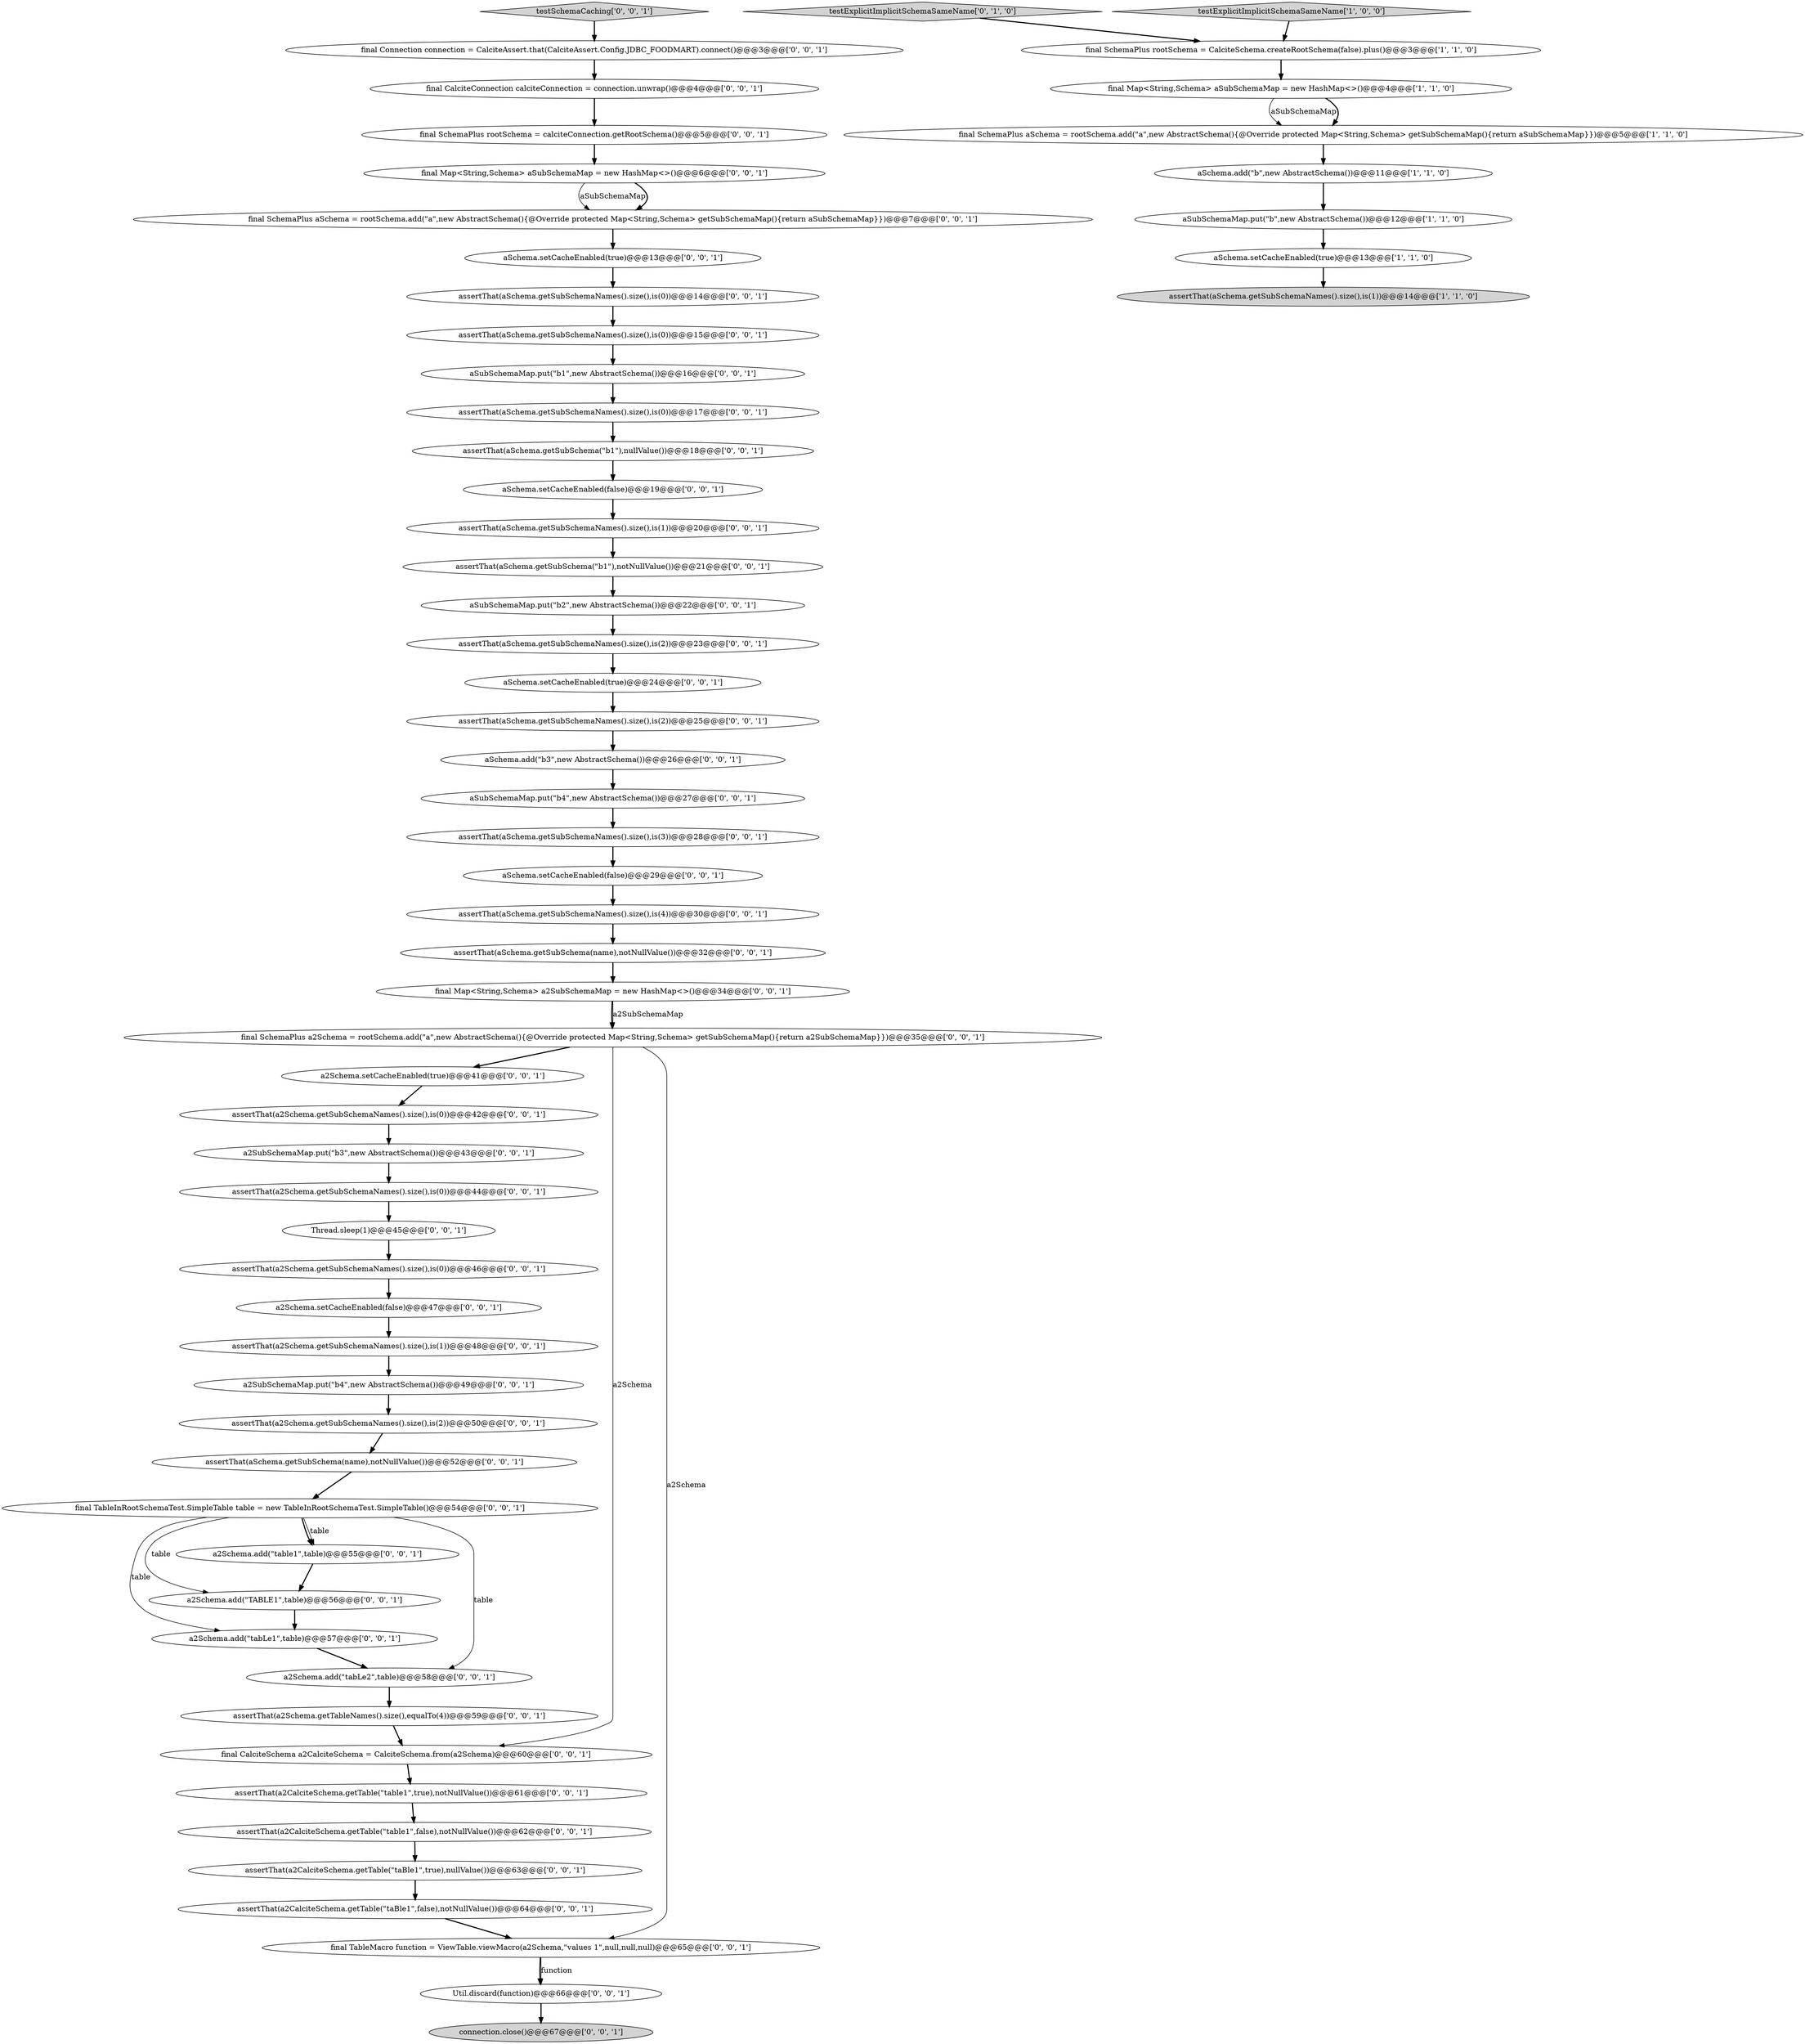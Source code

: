 digraph {
28 [style = filled, label = "assertThat(a2Schema.getSubSchemaNames().size(),is(0))@@@44@@@['0', '0', '1']", fillcolor = white, shape = ellipse image = "AAA0AAABBB3BBB"];
60 [style = filled, label = "a2Schema.add(\"table1\",table)@@@55@@@['0', '0', '1']", fillcolor = white, shape = ellipse image = "AAA0AAABBB3BBB"];
25 [style = filled, label = "aSchema.setCacheEnabled(true)@@@13@@@['0', '0', '1']", fillcolor = white, shape = ellipse image = "AAA0AAABBB3BBB"];
26 [style = filled, label = "aSchema.setCacheEnabled(false)@@@29@@@['0', '0', '1']", fillcolor = white, shape = ellipse image = "AAA0AAABBB3BBB"];
38 [style = filled, label = "assertThat(aSchema.getSubSchema(name),notNullValue())@@@32@@@['0', '0', '1']", fillcolor = white, shape = ellipse image = "AAA0AAABBB3BBB"];
55 [style = filled, label = "Util.discard(function)@@@66@@@['0', '0', '1']", fillcolor = white, shape = ellipse image = "AAA0AAABBB3BBB"];
48 [style = filled, label = "assertThat(aSchema.getSubSchema(\"b1\"),notNullValue())@@@21@@@['0', '0', '1']", fillcolor = white, shape = ellipse image = "AAA0AAABBB3BBB"];
41 [style = filled, label = "aSchema.setCacheEnabled(false)@@@19@@@['0', '0', '1']", fillcolor = white, shape = ellipse image = "AAA0AAABBB3BBB"];
53 [style = filled, label = "assertThat(aSchema.getSubSchema(name),notNullValue())@@@52@@@['0', '0', '1']", fillcolor = white, shape = ellipse image = "AAA0AAABBB3BBB"];
3 [style = filled, label = "aSchema.add(\"b\",new AbstractSchema())@@@11@@@['1', '1', '0']", fillcolor = white, shape = ellipse image = "AAA0AAABBB1BBB"];
57 [style = filled, label = "final CalciteConnection calciteConnection = connection.unwrap()@@@4@@@['0', '0', '1']", fillcolor = white, shape = ellipse image = "AAA0AAABBB3BBB"];
59 [style = filled, label = "assertThat(a2Schema.getTableNames().size(),equalTo(4))@@@59@@@['0', '0', '1']", fillcolor = white, shape = ellipse image = "AAA0AAABBB3BBB"];
13 [style = filled, label = "assertThat(a2Schema.getSubSchemaNames().size(),is(1))@@@48@@@['0', '0', '1']", fillcolor = white, shape = ellipse image = "AAA0AAABBB3BBB"];
56 [style = filled, label = "assertThat(aSchema.getSubSchemaNames().size(),is(2))@@@23@@@['0', '0', '1']", fillcolor = white, shape = ellipse image = "AAA0AAABBB3BBB"];
2 [style = filled, label = "final Map<String,Schema> aSubSchemaMap = new HashMap<>()@@@4@@@['1', '1', '0']", fillcolor = white, shape = ellipse image = "AAA0AAABBB1BBB"];
51 [style = filled, label = "assertThat(a2CalciteSchema.getTable(\"table1\",true),notNullValue())@@@61@@@['0', '0', '1']", fillcolor = white, shape = ellipse image = "AAA0AAABBB3BBB"];
46 [style = filled, label = "assertThat(aSchema.getSubSchemaNames().size(),is(2))@@@25@@@['0', '0', '1']", fillcolor = white, shape = ellipse image = "AAA0AAABBB3BBB"];
11 [style = filled, label = "Thread.sleep(1)@@@45@@@['0', '0', '1']", fillcolor = white, shape = ellipse image = "AAA0AAABBB3BBB"];
40 [style = filled, label = "assertThat(a2CalciteSchema.getTable(\"taBle1\",false),notNullValue())@@@64@@@['0', '0', '1']", fillcolor = white, shape = ellipse image = "AAA0AAABBB3BBB"];
6 [style = filled, label = "aSchema.setCacheEnabled(true)@@@13@@@['1', '1', '0']", fillcolor = white, shape = ellipse image = "AAA0AAABBB1BBB"];
27 [style = filled, label = "final Map<String,Schema> a2SubSchemaMap = new HashMap<>()@@@34@@@['0', '0', '1']", fillcolor = white, shape = ellipse image = "AAA0AAABBB3BBB"];
30 [style = filled, label = "final Connection connection = CalciteAssert.that(CalciteAssert.Config.JDBC_FOODMART).connect()@@@3@@@['0', '0', '1']", fillcolor = white, shape = ellipse image = "AAA0AAABBB3BBB"];
23 [style = filled, label = "a2Schema.add(\"TABLE1\",table)@@@56@@@['0', '0', '1']", fillcolor = white, shape = ellipse image = "AAA0AAABBB3BBB"];
17 [style = filled, label = "a2Schema.setCacheEnabled(false)@@@47@@@['0', '0', '1']", fillcolor = white, shape = ellipse image = "AAA0AAABBB3BBB"];
47 [style = filled, label = "a2SubSchemaMap.put(\"b3\",new AbstractSchema())@@@43@@@['0', '0', '1']", fillcolor = white, shape = ellipse image = "AAA0AAABBB3BBB"];
18 [style = filled, label = "connection.close()@@@67@@@['0', '0', '1']", fillcolor = lightgray, shape = ellipse image = "AAA0AAABBB3BBB"];
42 [style = filled, label = "final Map<String,Schema> aSubSchemaMap = new HashMap<>()@@@6@@@['0', '0', '1']", fillcolor = white, shape = ellipse image = "AAA0AAABBB3BBB"];
52 [style = filled, label = "assertThat(aSchema.getSubSchemaNames().size(),is(0))@@@17@@@['0', '0', '1']", fillcolor = white, shape = ellipse image = "AAA0AAABBB3BBB"];
34 [style = filled, label = "assertThat(a2Schema.getSubSchemaNames().size(),is(0))@@@46@@@['0', '0', '1']", fillcolor = white, shape = ellipse image = "AAA0AAABBB3BBB"];
49 [style = filled, label = "aSchema.setCacheEnabled(true)@@@24@@@['0', '0', '1']", fillcolor = white, shape = ellipse image = "AAA0AAABBB3BBB"];
31 [style = filled, label = "a2Schema.add(\"tabLe2\",table)@@@58@@@['0', '0', '1']", fillcolor = white, shape = ellipse image = "AAA0AAABBB3BBB"];
50 [style = filled, label = "aSchema.add(\"b3\",new AbstractSchema())@@@26@@@['0', '0', '1']", fillcolor = white, shape = ellipse image = "AAA0AAABBB3BBB"];
5 [style = filled, label = "final SchemaPlus aSchema = rootSchema.add(\"a\",new AbstractSchema(){@Override protected Map<String,Schema> getSubSchemaMap(){return aSubSchemaMap}})@@@5@@@['1', '1', '0']", fillcolor = white, shape = ellipse image = "AAA0AAABBB1BBB"];
8 [style = filled, label = "testExplicitImplicitSchemaSameName['0', '1', '0']", fillcolor = lightgray, shape = diamond image = "AAA0AAABBB2BBB"];
7 [style = filled, label = "testExplicitImplicitSchemaSameName['1', '0', '0']", fillcolor = lightgray, shape = diamond image = "AAA0AAABBB1BBB"];
22 [style = filled, label = "assertThat(aSchema.getSubSchemaNames().size(),is(0))@@@14@@@['0', '0', '1']", fillcolor = white, shape = ellipse image = "AAA0AAABBB3BBB"];
32 [style = filled, label = "assertThat(aSchema.getSubSchemaNames().size(),is(3))@@@28@@@['0', '0', '1']", fillcolor = white, shape = ellipse image = "AAA0AAABBB3BBB"];
45 [style = filled, label = "aSubSchemaMap.put(\"b1\",new AbstractSchema())@@@16@@@['0', '0', '1']", fillcolor = white, shape = ellipse image = "AAA0AAABBB3BBB"];
58 [style = filled, label = "assertThat(aSchema.getSubSchema(\"b1\"),nullValue())@@@18@@@['0', '0', '1']", fillcolor = white, shape = ellipse image = "AAA0AAABBB3BBB"];
21 [style = filled, label = "final TableInRootSchemaTest.SimpleTable table = new TableInRootSchemaTest.SimpleTable()@@@54@@@['0', '0', '1']", fillcolor = white, shape = ellipse image = "AAA0AAABBB3BBB"];
4 [style = filled, label = "final SchemaPlus rootSchema = CalciteSchema.createRootSchema(false).plus()@@@3@@@['1', '1', '0']", fillcolor = white, shape = ellipse image = "AAA0AAABBB1BBB"];
1 [style = filled, label = "assertThat(aSchema.getSubSchemaNames().size(),is(1))@@@14@@@['1', '1', '0']", fillcolor = lightgray, shape = ellipse image = "AAA0AAABBB1BBB"];
14 [style = filled, label = "a2SubSchemaMap.put(\"b4\",new AbstractSchema())@@@49@@@['0', '0', '1']", fillcolor = white, shape = ellipse image = "AAA0AAABBB3BBB"];
19 [style = filled, label = "final SchemaPlus aSchema = rootSchema.add(\"a\",new AbstractSchema(){@Override protected Map<String,Schema> getSubSchemaMap(){return aSubSchemaMap}})@@@7@@@['0', '0', '1']", fillcolor = white, shape = ellipse image = "AAA0AAABBB3BBB"];
29 [style = filled, label = "final CalciteSchema a2CalciteSchema = CalciteSchema.from(a2Schema)@@@60@@@['0', '0', '1']", fillcolor = white, shape = ellipse image = "AAA0AAABBB3BBB"];
35 [style = filled, label = "aSubSchemaMap.put(\"b4\",new AbstractSchema())@@@27@@@['0', '0', '1']", fillcolor = white, shape = ellipse image = "AAA0AAABBB3BBB"];
39 [style = filled, label = "a2Schema.add(\"tabLe1\",table)@@@57@@@['0', '0', '1']", fillcolor = white, shape = ellipse image = "AAA0AAABBB3BBB"];
10 [style = filled, label = "final SchemaPlus rootSchema = calciteConnection.getRootSchema()@@@5@@@['0', '0', '1']", fillcolor = white, shape = ellipse image = "AAA0AAABBB3BBB"];
12 [style = filled, label = "testSchemaCaching['0', '0', '1']", fillcolor = lightgray, shape = diamond image = "AAA0AAABBB3BBB"];
44 [style = filled, label = "a2Schema.setCacheEnabled(true)@@@41@@@['0', '0', '1']", fillcolor = white, shape = ellipse image = "AAA0AAABBB3BBB"];
24 [style = filled, label = "final TableMacro function = ViewTable.viewMacro(a2Schema,\"values 1\",null,null,null)@@@65@@@['0', '0', '1']", fillcolor = white, shape = ellipse image = "AAA0AAABBB3BBB"];
20 [style = filled, label = "assertThat(aSchema.getSubSchemaNames().size(),is(1))@@@20@@@['0', '0', '1']", fillcolor = white, shape = ellipse image = "AAA0AAABBB3BBB"];
43 [style = filled, label = "final SchemaPlus a2Schema = rootSchema.add(\"a\",new AbstractSchema(){@Override protected Map<String,Schema> getSubSchemaMap(){return a2SubSchemaMap}})@@@35@@@['0', '0', '1']", fillcolor = white, shape = ellipse image = "AAA0AAABBB3BBB"];
37 [style = filled, label = "assertThat(a2CalciteSchema.getTable(\"table1\",false),notNullValue())@@@62@@@['0', '0', '1']", fillcolor = white, shape = ellipse image = "AAA0AAABBB3BBB"];
54 [style = filled, label = "assertThat(a2Schema.getSubSchemaNames().size(),is(2))@@@50@@@['0', '0', '1']", fillcolor = white, shape = ellipse image = "AAA0AAABBB3BBB"];
0 [style = filled, label = "aSubSchemaMap.put(\"b\",new AbstractSchema())@@@12@@@['1', '1', '0']", fillcolor = white, shape = ellipse image = "AAA0AAABBB1BBB"];
9 [style = filled, label = "assertThat(a2Schema.getSubSchemaNames().size(),is(0))@@@42@@@['0', '0', '1']", fillcolor = white, shape = ellipse image = "AAA0AAABBB3BBB"];
33 [style = filled, label = "aSubSchemaMap.put(\"b2\",new AbstractSchema())@@@22@@@['0', '0', '1']", fillcolor = white, shape = ellipse image = "AAA0AAABBB3BBB"];
16 [style = filled, label = "assertThat(aSchema.getSubSchemaNames().size(),is(4))@@@30@@@['0', '0', '1']", fillcolor = white, shape = ellipse image = "AAA0AAABBB3BBB"];
36 [style = filled, label = "assertThat(a2CalciteSchema.getTable(\"taBle1\",true),nullValue())@@@63@@@['0', '0', '1']", fillcolor = white, shape = ellipse image = "AAA0AAABBB3BBB"];
15 [style = filled, label = "assertThat(aSchema.getSubSchemaNames().size(),is(0))@@@15@@@['0', '0', '1']", fillcolor = white, shape = ellipse image = "AAA0AAABBB3BBB"];
2->5 [style = solid, label="aSubSchemaMap"];
5->3 [style = bold, label=""];
43->24 [style = solid, label="a2Schema"];
36->40 [style = bold, label=""];
22->15 [style = bold, label=""];
15->45 [style = bold, label=""];
56->49 [style = bold, label=""];
27->43 [style = bold, label=""];
31->59 [style = bold, label=""];
37->36 [style = bold, label=""];
25->22 [style = bold, label=""];
27->43 [style = solid, label="a2SubSchemaMap"];
0->6 [style = bold, label=""];
53->21 [style = bold, label=""];
24->55 [style = bold, label=""];
55->18 [style = bold, label=""];
47->28 [style = bold, label=""];
28->11 [style = bold, label=""];
30->57 [style = bold, label=""];
60->23 [style = bold, label=""];
21->31 [style = solid, label="table"];
38->27 [style = bold, label=""];
35->32 [style = bold, label=""];
12->30 [style = bold, label=""];
4->2 [style = bold, label=""];
7->4 [style = bold, label=""];
21->60 [style = solid, label="table"];
41->20 [style = bold, label=""];
32->26 [style = bold, label=""];
58->41 [style = bold, label=""];
19->25 [style = bold, label=""];
3->0 [style = bold, label=""];
43->29 [style = solid, label="a2Schema"];
52->58 [style = bold, label=""];
6->1 [style = bold, label=""];
26->16 [style = bold, label=""];
14->54 [style = bold, label=""];
51->37 [style = bold, label=""];
11->34 [style = bold, label=""];
59->29 [style = bold, label=""];
21->23 [style = solid, label="table"];
24->55 [style = solid, label="function"];
10->42 [style = bold, label=""];
39->31 [style = bold, label=""];
49->46 [style = bold, label=""];
20->48 [style = bold, label=""];
34->17 [style = bold, label=""];
48->33 [style = bold, label=""];
33->56 [style = bold, label=""];
9->47 [style = bold, label=""];
54->53 [style = bold, label=""];
23->39 [style = bold, label=""];
40->24 [style = bold, label=""];
21->60 [style = bold, label=""];
17->13 [style = bold, label=""];
42->19 [style = solid, label="aSubSchemaMap"];
21->39 [style = solid, label="table"];
50->35 [style = bold, label=""];
8->4 [style = bold, label=""];
46->50 [style = bold, label=""];
57->10 [style = bold, label=""];
45->52 [style = bold, label=""];
43->44 [style = bold, label=""];
44->9 [style = bold, label=""];
13->14 [style = bold, label=""];
29->51 [style = bold, label=""];
16->38 [style = bold, label=""];
42->19 [style = bold, label=""];
2->5 [style = bold, label=""];
}
